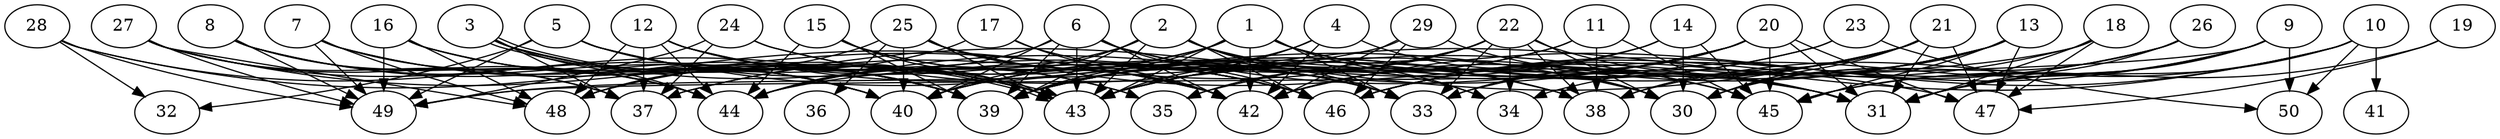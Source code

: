 // DAG (tier=3-complex, mode=data, n=50, ccr=0.547, fat=0.820, density=0.648, regular=0.380, jump=0.274, mindata=4194304, maxdata=33554432)
// DAG automatically generated by daggen at Sun Aug 24 16:33:35 2025
// /home/ermia/Project/Environments/daggen/bin/daggen --dot --ccr 0.547 --fat 0.820 --regular 0.380 --density 0.648 --jump 0.274 --mindata 4194304 --maxdata 33554432 -n 50 
digraph G {
  1 [size="19455038086138822656000", alpha="0.16", expect_size="9727519043069411328000"]
  1 -> 30 [size ="5786883116236800"]
  1 -> 31 [size ="5786883116236800"]
  1 -> 33 [size ="5786883116236800"]
  1 -> 34 [size ="5786883116236800"]
  1 -> 39 [size ="5786883116236800"]
  1 -> 42 [size ="5786883116236800"]
  1 -> 43 [size ="5786883116236800"]
  1 -> 44 [size ="5786883116236800"]
  1 -> 48 [size ="5786883116236800"]
  2 [size="7317145633360817152", alpha="0.08", expect_size="3658572816680408576"]
  2 -> 33 [size ="3082398715609088"]
  2 -> 34 [size ="3082398715609088"]
  2 -> 39 [size ="3082398715609088"]
  2 -> 40 [size ="3082398715609088"]
  2 -> 43 [size ="3082398715609088"]
  2 -> 44 [size ="3082398715609088"]
  2 -> 45 [size ="3082398715609088"]
  2 -> 46 [size ="3082398715609088"]
  3 [size="24621446903579541504000", alpha="0.11", expect_size="12310723451789770752000"]
  3 -> 37 [size ="6770681236684800"]
  3 -> 39 [size ="6770681236684800"]
  3 -> 40 [size ="6770681236684800"]
  3 -> 43 [size ="6770681236684800"]
  3 -> 43 [size ="6770681236684800"]
  3 -> 44 [size ="6770681236684800"]
  3 -> 46 [size ="6770681236684800"]
  4 [size="462408502824755008", alpha="0.08", expect_size="231204251412377504"]
  4 -> 30 [size ="7295732440629248"]
  4 -> 39 [size ="7295732440629248"]
  4 -> 42 [size ="7295732440629248"]
  4 -> 43 [size ="7295732440629248"]
  5 [size="1795775436551094272000", alpha="0.11", expect_size="897887718275547136000"]
  5 -> 30 [size ="1181928862515200"]
  5 -> 32 [size ="1181928862515200"]
  5 -> 35 [size ="1181928862515200"]
  5 -> 39 [size ="1181928862515200"]
  5 -> 46 [size ="1181928862515200"]
  5 -> 49 [size ="1181928862515200"]
  6 [size="21351238448072634662912", alpha="0.15", expect_size="10675619224036317331456"]
  6 -> 38 [size ="6157040837722112"]
  6 -> 39 [size ="6157040837722112"]
  6 -> 40 [size ="6157040837722112"]
  6 -> 42 [size ="6157040837722112"]
  6 -> 43 [size ="6157040837722112"]
  6 -> 44 [size ="6157040837722112"]
  6 -> 46 [size ="6157040837722112"]
  6 -> 47 [size ="6157040837722112"]
  7 [size="8622518868654857216", alpha="0.01", expect_size="4311259434327428608"]
  7 -> 39 [size ="3218622856036352"]
  7 -> 43 [size ="3218622856036352"]
  7 -> 44 [size ="3218622856036352"]
  7 -> 48 [size ="3218622856036352"]
  7 -> 49 [size ="3218622856036352"]
  8 [size="3153649199135326208", alpha="0.03", expect_size="1576824599567663104"]
  8 -> 37 [size ="2044069727436800"]
  8 -> 39 [size ="2044069727436800"]
  8 -> 40 [size ="2044069727436800"]
  8 -> 44 [size ="2044069727436800"]
  8 -> 49 [size ="2044069727436800"]
  9 [size="3844772364881462", alpha="0.12", expect_size="1922386182440731"]
  9 -> 31 [size ="264949150515200"]
  9 -> 34 [size ="264949150515200"]
  9 -> 45 [size ="264949150515200"]
  9 -> 46 [size ="264949150515200"]
  9 -> 49 [size ="264949150515200"]
  9 -> 50 [size ="264949150515200"]
  10 [size="139228239701226608", alpha="0.14", expect_size="69614119850613304"]
  10 -> 31 [size ="6774494899208192"]
  10 -> 38 [size ="6774494899208192"]
  10 -> 41 [size ="6774494899208192"]
  10 -> 42 [size ="6774494899208192"]
  10 -> 43 [size ="6774494899208192"]
  10 -> 50 [size ="6774494899208192"]
  11 [size="3919834832504404480", alpha="0.11", expect_size="1959917416252202240"]
  11 -> 38 [size ="4439117270089728"]
  11 -> 39 [size ="4439117270089728"]
  11 -> 43 [size ="4439117270089728"]
  11 -> 45 [size ="4439117270089728"]
  12 [size="28560304257854384", alpha="0.09", expect_size="14280152128927192"]
  12 -> 35 [size ="666404181245952"]
  12 -> 37 [size ="666404181245952"]
  12 -> 38 [size ="666404181245952"]
  12 -> 43 [size ="666404181245952"]
  12 -> 44 [size ="666404181245952"]
  12 -> 46 [size ="666404181245952"]
  12 -> 48 [size ="666404181245952"]
  13 [size="461004228702676975616", alpha="0.18", expect_size="230502114351338487808"]
  13 -> 30 [size ="477411921625088"]
  13 -> 35 [size ="477411921625088"]
  13 -> 43 [size ="477411921625088"]
  13 -> 45 [size ="477411921625088"]
  13 -> 46 [size ="477411921625088"]
  13 -> 47 [size ="477411921625088"]
  14 [size="119194830585478000", alpha="0.00", expect_size="59597415292739000"]
  14 -> 30 [size ="2687493585502208"]
  14 -> 40 [size ="2687493585502208"]
  14 -> 42 [size ="2687493585502208"]
  14 -> 45 [size ="2687493585502208"]
  15 [size="6484869681618714886144", alpha="0.18", expect_size="3242434840809357443072"]
  15 -> 39 [size ="2782002327584768"]
  15 -> 42 [size ="2782002327584768"]
  15 -> 43 [size ="2782002327584768"]
  15 -> 44 [size ="2782002327584768"]
  15 -> 46 [size ="2782002327584768"]
  16 [size="341556228982432960", alpha="0.18", expect_size="170778114491216480"]
  16 -> 39 [size ="6950601149644800"]
  16 -> 40 [size ="6950601149644800"]
  16 -> 43 [size ="6950601149644800"]
  16 -> 48 [size ="6950601149644800"]
  16 -> 49 [size ="6950601149644800"]
  17 [size="24837873116849654202368", alpha="0.14", expect_size="12418936558424827101184"]
  17 -> 33 [size ="6810300204449792"]
  17 -> 42 [size ="6810300204449792"]
  17 -> 48 [size ="6810300204449792"]
  18 [size="43734774831760616", alpha="0.19", expect_size="21867387415880308"]
  18 -> 31 [size ="1297123953868800"]
  18 -> 44 [size ="1297123953868800"]
  18 -> 46 [size ="1297123953868800"]
  18 -> 47 [size ="1297123953868800"]
  19 [size="12063391429560947965952", alpha="0.16", expect_size="6031695714780473982976"]
  19 -> 45 [size ="4207940596662272"]
  19 -> 47 [size ="4207940596662272"]
  20 [size="1780258786313577472", alpha="0.08", expect_size="890129393156788736"]
  20 -> 31 [size ="1130133813460992"]
  20 -> 33 [size ="1130133813460992"]
  20 -> 39 [size ="1130133813460992"]
  20 -> 40 [size ="1130133813460992"]
  20 -> 44 [size ="1130133813460992"]
  20 -> 45 [size ="1130133813460992"]
  20 -> 47 [size ="1130133813460992"]
  21 [size="36598177473621087223808", alpha="0.09", expect_size="18299088736810543611904"]
  21 -> 30 [size ="8818531953016832"]
  21 -> 31 [size ="8818531953016832"]
  21 -> 37 [size ="8818531953016832"]
  21 -> 38 [size ="8818531953016832"]
  21 -> 39 [size ="8818531953016832"]
  21 -> 42 [size ="8818531953016832"]
  21 -> 47 [size ="8818531953016832"]
  22 [size="475091254060552000", alpha="0.08", expect_size="237545627030276000"]
  22 -> 30 [size ="7568381393764352"]
  22 -> 31 [size ="7568381393764352"]
  22 -> 33 [size ="7568381393764352"]
  22 -> 34 [size ="7568381393764352"]
  22 -> 35 [size ="7568381393764352"]
  22 -> 37 [size ="7568381393764352"]
  22 -> 38 [size ="7568381393764352"]
  22 -> 39 [size ="7568381393764352"]
  22 -> 40 [size ="7568381393764352"]
  23 [size="4010346766656529408", alpha="0.05", expect_size="2005173383328264704"]
  23 -> 39 [size ="2080370623250432"]
  23 -> 43 [size ="2080370623250432"]
  23 -> 50 [size ="2080370623250432"]
  24 [size="2360644325554675253248", alpha="0.03", expect_size="1180322162777337626624"]
  24 -> 33 [size ="1418329138921472"]
  24 -> 37 [size ="1418329138921472"]
  24 -> 45 [size ="1418329138921472"]
  24 -> 49 [size ="1418329138921472"]
  25 [size="4910258652104905728", alpha="0.14", expect_size="2455129326052452864"]
  25 -> 31 [size ="2234515799932928"]
  25 -> 33 [size ="2234515799932928"]
  25 -> 36 [size ="2234515799932928"]
  25 -> 40 [size ="2234515799932928"]
  25 -> 42 [size ="2234515799932928"]
  25 -> 43 [size ="2234515799932928"]
  25 -> 48 [size ="2234515799932928"]
  26 [size="542620498682942080", alpha="0.15", expect_size="271310249341471040"]
  26 -> 30 [size ="528714844602368"]
  26 -> 31 [size ="528714844602368"]
  26 -> 33 [size ="528714844602368"]
  26 -> 46 [size ="528714844602368"]
  27 [size="127482031535755232", alpha="0.03", expect_size="63741015767877616"]
  27 -> 37 [size ="7440422867566592"]
  27 -> 40 [size ="7440422867566592"]
  27 -> 42 [size ="7440422867566592"]
  27 -> 44 [size ="7440422867566592"]
  27 -> 48 [size ="7440422867566592"]
  27 -> 49 [size ="7440422867566592"]
  28 [size="10574820548562397184", alpha="0.12", expect_size="5287410274281198592"]
  28 -> 32 [size ="3999047035650048"]
  28 -> 39 [size ="3999047035650048"]
  28 -> 42 [size ="3999047035650048"]
  28 -> 49 [size ="3999047035650048"]
  29 [size="18913496251032924", alpha="0.20", expect_size="9456748125516462"]
  29 -> 31 [size ="341988658380800"]
  29 -> 42 [size ="341988658380800"]
  29 -> 46 [size ="341988658380800"]
  29 -> 49 [size ="341988658380800"]
  30 [size="255698531701373760", alpha="0.05", expect_size="127849265850686880"]
  31 [size="592460178081491976192", alpha="0.09", expect_size="296230089040745988096"]
  32 [size="434389687799688320", alpha="0.09", expect_size="217194843899844160"]
  33 [size="58843115348630704", alpha="0.10", expect_size="29421557674315352"]
  34 [size="291973722120744000", alpha="0.13", expect_size="145986861060372000"]
  35 [size="374050998915851136", alpha="0.13", expect_size="187025499457925568"]
  36 [size="13225050965471674761216", alpha="0.15", expect_size="6612525482735837380608"]
  37 [size="794715160128857088", alpha="0.20", expect_size="397357580064428544"]
  38 [size="100741149801196864", alpha="0.00", expect_size="50370574900598432"]
  39 [size="284684129455695808", alpha="0.16", expect_size="142342064727847904"]
  40 [size="26096172520744476", alpha="0.15", expect_size="13048086260372238"]
  41 [size="5551246546399344640", alpha="0.06", expect_size="2775623273199672320"]
  42 [size="2215350938907018496", alpha="0.06", expect_size="1107675469453509248"]
  43 [size="2797403871666765824000", alpha="0.20", expect_size="1398701935833382912000"]
  44 [size="149673926547472384000", alpha="0.04", expect_size="74836963273736192000"]
  45 [size="87232444238045648", alpha="0.07", expect_size="43616222119022824"]
  46 [size="9479713858839031840768", alpha="0.07", expect_size="4739856929419515920384"]
  47 [size="31443488270317932", alpha="0.11", expect_size="15721744135158966"]
  48 [size="30276481459815314358272", alpha="0.10", expect_size="15138240729907657179136"]
  49 [size="28286533862611222528000", alpha="0.04", expect_size="14143266931305611264000"]
  50 [size="139685904013131251712", alpha="0.07", expect_size="69842952006565625856"]
}
